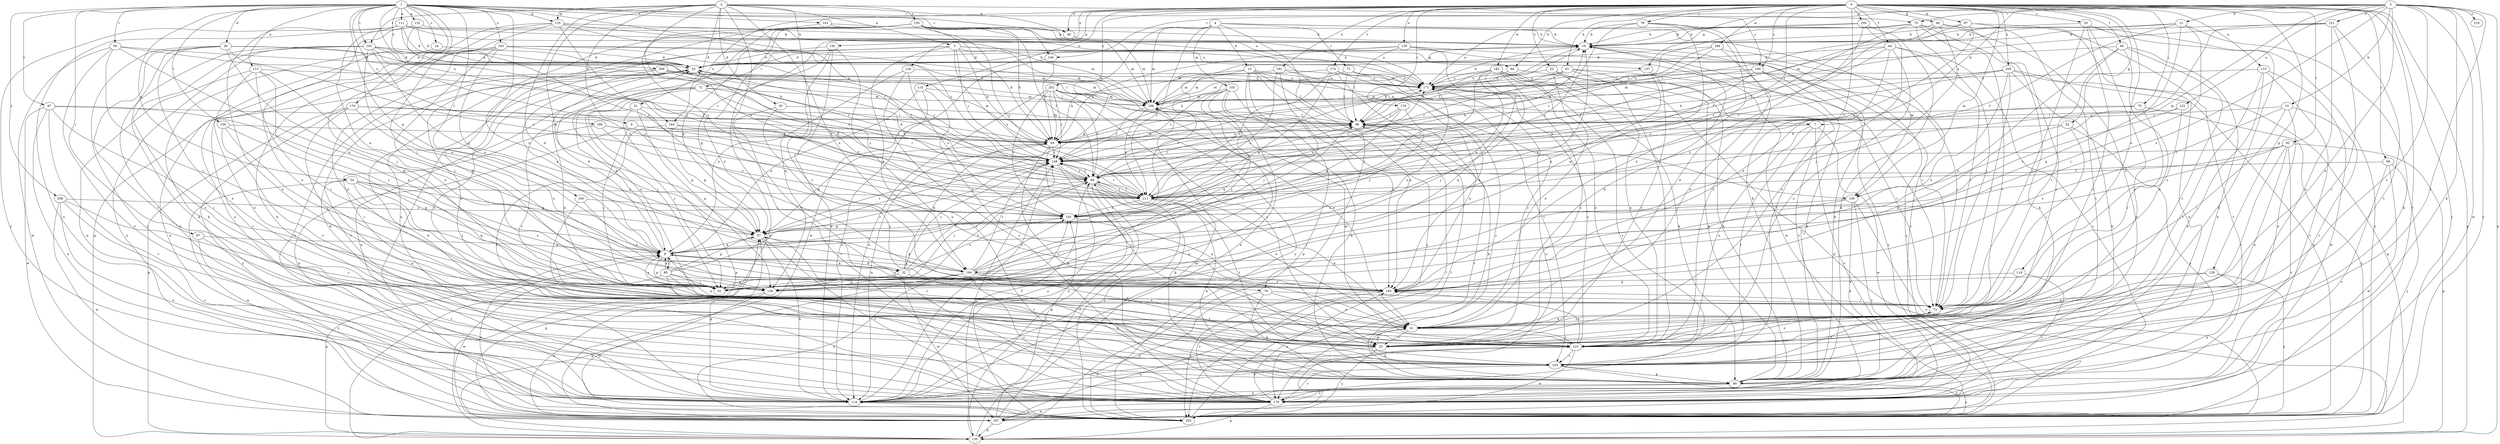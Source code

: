 strict digraph  {
0;
1;
2;
3;
4;
5;
7;
8;
9;
10;
12;
13;
16;
20;
22;
24;
25;
29;
30;
31;
32;
33;
40;
41;
44;
46;
48;
49;
52;
54;
57;
61;
64;
65;
66;
67;
70;
71;
72;
73;
75;
78;
79;
80;
81;
87;
90;
92;
95;
97;
98;
100;
103;
106;
109;
110;
111;
113;
114;
115;
118;
120;
121;
122;
123;
126;
129;
130;
132;
135;
137;
139;
143;
146;
148;
149;
150;
155;
159;
160;
162;
163;
164;
165;
166;
170;
171;
174;
176;
179;
182;
184;
187;
191;
192;
194;
195;
202;
203;
205;
208;
209;
210;
211;
0 -> 20  [label=c];
0 -> 22  [label=c];
0 -> 40  [label=e];
0 -> 44  [label=f];
0 -> 46  [label=f];
0 -> 48  [label=f];
0 -> 49  [label=g];
0 -> 52  [label=g];
0 -> 61  [label=h];
0 -> 64  [label=h];
0 -> 66  [label=i];
0 -> 75  [label=j];
0 -> 78  [label=j];
0 -> 87  [label=k];
0 -> 90  [label=k];
0 -> 92  [label=l];
0 -> 100  [label=m];
0 -> 109  [label=n];
0 -> 110  [label=n];
0 -> 115  [label=o];
0 -> 118  [label=o];
0 -> 120  [label=o];
0 -> 126  [label=p];
0 -> 129  [label=p];
0 -> 130  [label=p];
0 -> 149  [label=s];
0 -> 164  [label=u];
0 -> 174  [label=v];
0 -> 176  [label=v];
0 -> 179  [label=v];
0 -> 182  [label=w];
0 -> 184  [label=w];
0 -> 191  [label=x];
0 -> 192  [label=x];
0 -> 202  [label=y];
0 -> 203  [label=y];
0 -> 205  [label=z];
1 -> 24  [label=c];
1 -> 29  [label=d];
1 -> 54  [label=g];
1 -> 57  [label=g];
1 -> 67  [label=i];
1 -> 70  [label=i];
1 -> 79  [label=j];
1 -> 95  [label=l];
1 -> 97  [label=l];
1 -> 100  [label=m];
1 -> 111  [label=n];
1 -> 113  [label=n];
1 -> 132  [label=q];
1 -> 135  [label=q];
1 -> 143  [label=r];
1 -> 146  [label=r];
1 -> 159  [label=t];
1 -> 160  [label=t];
1 -> 162  [label=t];
1 -> 164  [label=u];
1 -> 165  [label=u];
1 -> 166  [label=u];
1 -> 170  [label=u];
1 -> 171  [label=u];
1 -> 194  [label=x];
1 -> 208  [label=z];
1 -> 209  [label=z];
2 -> 5  [label=a];
2 -> 9  [label=b];
2 -> 25  [label=c];
2 -> 30  [label=d];
2 -> 31  [label=d];
2 -> 32  [label=d];
2 -> 40  [label=e];
2 -> 57  [label=g];
2 -> 135  [label=q];
2 -> 149  [label=s];
2 -> 150  [label=s];
2 -> 155  [label=s];
2 -> 162  [label=t];
2 -> 179  [label=v];
2 -> 194  [label=x];
3 -> 7  [label=a];
3 -> 10  [label=b];
3 -> 12  [label=b];
3 -> 25  [label=c];
3 -> 41  [label=e];
3 -> 70  [label=i];
3 -> 90  [label=k];
3 -> 100  [label=m];
3 -> 121  [label=o];
3 -> 122  [label=o];
3 -> 130  [label=p];
3 -> 137  [label=q];
3 -> 146  [label=r];
3 -> 163  [label=t];
3 -> 187  [label=w];
3 -> 194  [label=x];
3 -> 203  [label=y];
3 -> 210  [label=z];
4 -> 13  [label=b];
4 -> 16  [label=b];
4 -> 57  [label=g];
4 -> 71  [label=i];
4 -> 79  [label=j];
4 -> 100  [label=m];
4 -> 103  [label=m];
4 -> 106  [label=m];
4 -> 211  [label=z];
5 -> 64  [label=h];
5 -> 65  [label=h];
5 -> 72  [label=i];
5 -> 106  [label=m];
5 -> 123  [label=o];
5 -> 137  [label=q];
5 -> 139  [label=q];
5 -> 148  [label=r];
5 -> 194  [label=x];
5 -> 211  [label=z];
7 -> 65  [label=h];
7 -> 123  [label=o];
7 -> 163  [label=t];
7 -> 179  [label=v];
7 -> 187  [label=w];
8 -> 16  [label=b];
8 -> 32  [label=d];
8 -> 33  [label=d];
8 -> 80  [label=j];
8 -> 139  [label=q];
8 -> 194  [label=x];
8 -> 195  [label=x];
9 -> 57  [label=g];
9 -> 65  [label=h];
9 -> 81  [label=j];
9 -> 114  [label=n];
9 -> 148  [label=r];
10 -> 73  [label=i];
10 -> 98  [label=l];
10 -> 123  [label=o];
10 -> 163  [label=t];
10 -> 195  [label=x];
12 -> 16  [label=b];
12 -> 48  [label=f];
12 -> 81  [label=j];
12 -> 90  [label=k];
12 -> 106  [label=m];
12 -> 139  [label=q];
13 -> 7  [label=a];
13 -> 65  [label=h];
13 -> 98  [label=l];
13 -> 130  [label=p];
13 -> 155  [label=s];
13 -> 171  [label=u];
13 -> 195  [label=x];
13 -> 203  [label=y];
16 -> 33  [label=d];
16 -> 65  [label=h];
16 -> 106  [label=m];
16 -> 163  [label=t];
16 -> 203  [label=y];
20 -> 16  [label=b];
20 -> 25  [label=c];
20 -> 73  [label=i];
20 -> 90  [label=k];
20 -> 123  [label=o];
20 -> 203  [label=y];
22 -> 41  [label=e];
22 -> 90  [label=k];
22 -> 123  [label=o];
22 -> 171  [label=u];
24 -> 33  [label=d];
24 -> 90  [label=k];
25 -> 41  [label=e];
25 -> 114  [label=n];
25 -> 203  [label=y];
29 -> 33  [label=d];
29 -> 65  [label=h];
29 -> 90  [label=k];
29 -> 123  [label=o];
29 -> 139  [label=q];
29 -> 148  [label=r];
29 -> 163  [label=t];
29 -> 179  [label=v];
30 -> 25  [label=c];
30 -> 98  [label=l];
30 -> 179  [label=v];
31 -> 41  [label=e];
31 -> 81  [label=j];
31 -> 98  [label=l];
31 -> 130  [label=p];
31 -> 139  [label=q];
32 -> 8  [label=a];
32 -> 48  [label=f];
32 -> 65  [label=h];
32 -> 90  [label=k];
32 -> 139  [label=q];
32 -> 148  [label=r];
32 -> 155  [label=s];
32 -> 187  [label=w];
33 -> 16  [label=b];
33 -> 25  [label=c];
33 -> 90  [label=k];
33 -> 114  [label=n];
33 -> 148  [label=r];
33 -> 171  [label=u];
40 -> 130  [label=p];
40 -> 171  [label=u];
41 -> 8  [label=a];
41 -> 16  [label=b];
41 -> 25  [label=c];
41 -> 73  [label=i];
41 -> 90  [label=k];
41 -> 123  [label=o];
44 -> 33  [label=d];
44 -> 48  [label=f];
44 -> 73  [label=i];
44 -> 123  [label=o];
44 -> 155  [label=s];
44 -> 179  [label=v];
44 -> 195  [label=x];
46 -> 25  [label=c];
46 -> 33  [label=d];
46 -> 41  [label=e];
46 -> 73  [label=i];
46 -> 90  [label=k];
46 -> 195  [label=x];
48 -> 16  [label=b];
48 -> 33  [label=d];
48 -> 41  [label=e];
48 -> 81  [label=j];
48 -> 98  [label=l];
48 -> 114  [label=n];
48 -> 130  [label=p];
48 -> 148  [label=r];
48 -> 163  [label=t];
48 -> 171  [label=u];
48 -> 203  [label=y];
48 -> 211  [label=z];
49 -> 16  [label=b];
49 -> 25  [label=c];
49 -> 81  [label=j];
49 -> 98  [label=l];
49 -> 179  [label=v];
52 -> 65  [label=h];
52 -> 73  [label=i];
52 -> 114  [label=n];
52 -> 195  [label=x];
54 -> 57  [label=g];
54 -> 81  [label=j];
54 -> 123  [label=o];
54 -> 139  [label=q];
54 -> 187  [label=w];
54 -> 195  [label=x];
54 -> 211  [label=z];
57 -> 8  [label=a];
57 -> 25  [label=c];
57 -> 114  [label=n];
57 -> 148  [label=r];
57 -> 179  [label=v];
61 -> 73  [label=i];
61 -> 90  [label=k];
61 -> 98  [label=l];
61 -> 123  [label=o];
61 -> 148  [label=r];
61 -> 171  [label=u];
64 -> 171  [label=u];
64 -> 179  [label=v];
64 -> 211  [label=z];
65 -> 16  [label=b];
65 -> 25  [label=c];
65 -> 57  [label=g];
65 -> 90  [label=k];
65 -> 114  [label=n];
65 -> 148  [label=r];
66 -> 48  [label=f];
66 -> 179  [label=v];
66 -> 187  [label=w];
66 -> 203  [label=y];
67 -> 8  [label=a];
67 -> 179  [label=v];
67 -> 203  [label=y];
70 -> 16  [label=b];
70 -> 25  [label=c];
70 -> 73  [label=i];
70 -> 90  [label=k];
70 -> 98  [label=l];
70 -> 114  [label=n];
70 -> 211  [label=z];
71 -> 98  [label=l];
71 -> 106  [label=m];
71 -> 163  [label=t];
71 -> 171  [label=u];
71 -> 179  [label=v];
72 -> 8  [label=a];
72 -> 48  [label=f];
72 -> 81  [label=j];
72 -> 106  [label=m];
72 -> 114  [label=n];
72 -> 163  [label=t];
72 -> 211  [label=z];
73 -> 41  [label=e];
73 -> 123  [label=o];
73 -> 163  [label=t];
75 -> 73  [label=i];
75 -> 98  [label=l];
75 -> 203  [label=y];
75 -> 211  [label=z];
78 -> 16  [label=b];
78 -> 123  [label=o];
78 -> 139  [label=q];
78 -> 195  [label=x];
78 -> 211  [label=z];
79 -> 41  [label=e];
79 -> 73  [label=i];
79 -> 90  [label=k];
79 -> 203  [label=y];
80 -> 8  [label=a];
80 -> 25  [label=c];
80 -> 41  [label=e];
80 -> 57  [label=g];
80 -> 81  [label=j];
80 -> 139  [label=q];
80 -> 148  [label=r];
80 -> 187  [label=w];
81 -> 8  [label=a];
81 -> 48  [label=f];
87 -> 16  [label=b];
87 -> 48  [label=f];
87 -> 114  [label=n];
87 -> 163  [label=t];
87 -> 211  [label=z];
90 -> 16  [label=b];
90 -> 114  [label=n];
90 -> 179  [label=v];
90 -> 203  [label=y];
92 -> 25  [label=c];
92 -> 123  [label=o];
92 -> 130  [label=p];
92 -> 148  [label=r];
92 -> 155  [label=s];
92 -> 179  [label=v];
92 -> 211  [label=z];
95 -> 8  [label=a];
95 -> 33  [label=d];
95 -> 81  [label=j];
95 -> 179  [label=v];
95 -> 187  [label=w];
95 -> 211  [label=z];
97 -> 8  [label=a];
97 -> 73  [label=i];
97 -> 98  [label=l];
97 -> 114  [label=n];
97 -> 179  [label=v];
97 -> 187  [label=w];
98 -> 65  [label=h];
98 -> 90  [label=k];
98 -> 179  [label=v];
100 -> 81  [label=j];
100 -> 90  [label=k];
100 -> 155  [label=s];
100 -> 179  [label=v];
100 -> 203  [label=y];
103 -> 81  [label=j];
103 -> 90  [label=k];
103 -> 106  [label=m];
103 -> 114  [label=n];
103 -> 139  [label=q];
103 -> 148  [label=r];
103 -> 195  [label=x];
106 -> 98  [label=l];
106 -> 114  [label=n];
106 -> 148  [label=r];
106 -> 211  [label=z];
109 -> 16  [label=b];
109 -> 25  [label=c];
109 -> 41  [label=e];
109 -> 90  [label=k];
109 -> 171  [label=u];
110 -> 90  [label=k];
110 -> 163  [label=t];
110 -> 171  [label=u];
110 -> 179  [label=v];
110 -> 187  [label=w];
111 -> 8  [label=a];
111 -> 16  [label=b];
111 -> 33  [label=d];
111 -> 106  [label=m];
111 -> 114  [label=n];
111 -> 148  [label=r];
111 -> 171  [label=u];
111 -> 203  [label=y];
113 -> 73  [label=i];
113 -> 81  [label=j];
113 -> 114  [label=n];
113 -> 123  [label=o];
113 -> 171  [label=u];
113 -> 195  [label=x];
114 -> 48  [label=f];
114 -> 57  [label=g];
114 -> 123  [label=o];
114 -> 148  [label=r];
114 -> 203  [label=y];
115 -> 8  [label=a];
115 -> 106  [label=m];
115 -> 114  [label=n];
115 -> 195  [label=x];
118 -> 73  [label=i];
118 -> 139  [label=q];
118 -> 179  [label=v];
120 -> 8  [label=a];
120 -> 33  [label=d];
120 -> 65  [label=h];
120 -> 73  [label=i];
120 -> 98  [label=l];
120 -> 187  [label=w];
121 -> 16  [label=b];
121 -> 25  [label=c];
121 -> 98  [label=l];
121 -> 123  [label=o];
121 -> 163  [label=t];
121 -> 211  [label=z];
122 -> 73  [label=i];
122 -> 98  [label=l];
122 -> 155  [label=s];
123 -> 33  [label=d];
123 -> 106  [label=m];
123 -> 114  [label=n];
123 -> 163  [label=t];
123 -> 171  [label=u];
123 -> 187  [label=w];
123 -> 195  [label=x];
126 -> 8  [label=a];
126 -> 155  [label=s];
126 -> 171  [label=u];
126 -> 179  [label=v];
129 -> 41  [label=e];
129 -> 114  [label=n];
129 -> 195  [label=x];
129 -> 203  [label=y];
130 -> 8  [label=a];
130 -> 48  [label=f];
130 -> 148  [label=r];
132 -> 16  [label=b];
132 -> 33  [label=d];
132 -> 41  [label=e];
132 -> 123  [label=o];
132 -> 211  [label=z];
135 -> 16  [label=b];
135 -> 81  [label=j];
135 -> 106  [label=m];
135 -> 114  [label=n];
135 -> 130  [label=p];
135 -> 148  [label=r];
135 -> 211  [label=z];
137 -> 8  [label=a];
137 -> 25  [label=c];
137 -> 171  [label=u];
139 -> 155  [label=s];
139 -> 187  [label=w];
139 -> 203  [label=y];
143 -> 16  [label=b];
143 -> 65  [label=h];
143 -> 211  [label=z];
146 -> 65  [label=h];
146 -> 187  [label=w];
148 -> 48  [label=f];
148 -> 90  [label=k];
148 -> 203  [label=y];
149 -> 73  [label=i];
149 -> 90  [label=k];
149 -> 106  [label=m];
149 -> 171  [label=u];
149 -> 203  [label=y];
149 -> 211  [label=z];
150 -> 16  [label=b];
150 -> 48  [label=f];
150 -> 57  [label=g];
150 -> 65  [label=h];
150 -> 98  [label=l];
150 -> 106  [label=m];
150 -> 114  [label=n];
150 -> 123  [label=o];
150 -> 195  [label=x];
150 -> 203  [label=y];
150 -> 211  [label=z];
155 -> 57  [label=g];
155 -> 171  [label=u];
155 -> 195  [label=x];
159 -> 25  [label=c];
159 -> 65  [label=h];
159 -> 81  [label=j];
159 -> 139  [label=q];
160 -> 155  [label=s];
160 -> 163  [label=t];
160 -> 195  [label=x];
162 -> 8  [label=a];
162 -> 33  [label=d];
162 -> 48  [label=f];
162 -> 57  [label=g];
162 -> 106  [label=m];
162 -> 114  [label=n];
162 -> 155  [label=s];
162 -> 163  [label=t];
162 -> 203  [label=y];
163 -> 90  [label=k];
163 -> 179  [label=v];
163 -> 203  [label=y];
164 -> 48  [label=f];
164 -> 57  [label=g];
164 -> 65  [label=h];
164 -> 163  [label=t];
165 -> 8  [label=a];
165 -> 33  [label=d];
165 -> 41  [label=e];
165 -> 48  [label=f];
165 -> 81  [label=j];
165 -> 90  [label=k];
165 -> 98  [label=l];
165 -> 106  [label=m];
165 -> 179  [label=v];
166 -> 48  [label=f];
166 -> 65  [label=h];
166 -> 73  [label=i];
166 -> 155  [label=s];
170 -> 65  [label=h];
170 -> 98  [label=l];
170 -> 130  [label=p];
170 -> 163  [label=t];
170 -> 195  [label=x];
170 -> 203  [label=y];
171 -> 16  [label=b];
171 -> 73  [label=i];
171 -> 106  [label=m];
174 -> 25  [label=c];
174 -> 57  [label=g];
174 -> 81  [label=j];
174 -> 106  [label=m];
174 -> 171  [label=u];
174 -> 211  [label=z];
176 -> 57  [label=g];
176 -> 98  [label=l];
176 -> 148  [label=r];
176 -> 195  [label=x];
179 -> 33  [label=d];
179 -> 130  [label=p];
179 -> 187  [label=w];
179 -> 195  [label=x];
182 -> 25  [label=c];
182 -> 65  [label=h];
182 -> 81  [label=j];
182 -> 90  [label=k];
182 -> 123  [label=o];
182 -> 130  [label=p];
182 -> 139  [label=q];
182 -> 148  [label=r];
182 -> 171  [label=u];
182 -> 179  [label=v];
184 -> 33  [label=d];
184 -> 41  [label=e];
184 -> 65  [label=h];
184 -> 148  [label=r];
184 -> 179  [label=v];
187 -> 57  [label=g];
187 -> 98  [label=l];
187 -> 106  [label=m];
187 -> 130  [label=p];
187 -> 155  [label=s];
187 -> 171  [label=u];
191 -> 81  [label=j];
191 -> 106  [label=m];
191 -> 155  [label=s];
191 -> 171  [label=u];
191 -> 195  [label=x];
192 -> 33  [label=d];
192 -> 57  [label=g];
192 -> 114  [label=n];
192 -> 139  [label=q];
192 -> 179  [label=v];
194 -> 57  [label=g];
194 -> 98  [label=l];
194 -> 130  [label=p];
194 -> 148  [label=r];
194 -> 155  [label=s];
194 -> 163  [label=t];
194 -> 171  [label=u];
194 -> 179  [label=v];
194 -> 195  [label=x];
194 -> 203  [label=y];
195 -> 73  [label=i];
195 -> 179  [label=v];
195 -> 203  [label=y];
202 -> 25  [label=c];
202 -> 41  [label=e];
202 -> 48  [label=f];
202 -> 65  [label=h];
202 -> 106  [label=m];
202 -> 114  [label=n];
202 -> 148  [label=r];
202 -> 155  [label=s];
202 -> 203  [label=y];
203 -> 8  [label=a];
203 -> 98  [label=l];
205 -> 65  [label=h];
205 -> 73  [label=i];
205 -> 90  [label=k];
205 -> 130  [label=p];
205 -> 148  [label=r];
205 -> 171  [label=u];
205 -> 195  [label=x];
205 -> 203  [label=y];
208 -> 25  [label=c];
208 -> 114  [label=n];
208 -> 155  [label=s];
208 -> 179  [label=v];
208 -> 187  [label=w];
209 -> 8  [label=a];
209 -> 98  [label=l];
209 -> 106  [label=m];
209 -> 114  [label=n];
209 -> 148  [label=r];
209 -> 171  [label=u];
211 -> 33  [label=d];
211 -> 41  [label=e];
211 -> 48  [label=f];
211 -> 90  [label=k];
211 -> 98  [label=l];
211 -> 148  [label=r];
211 -> 155  [label=s];
}
